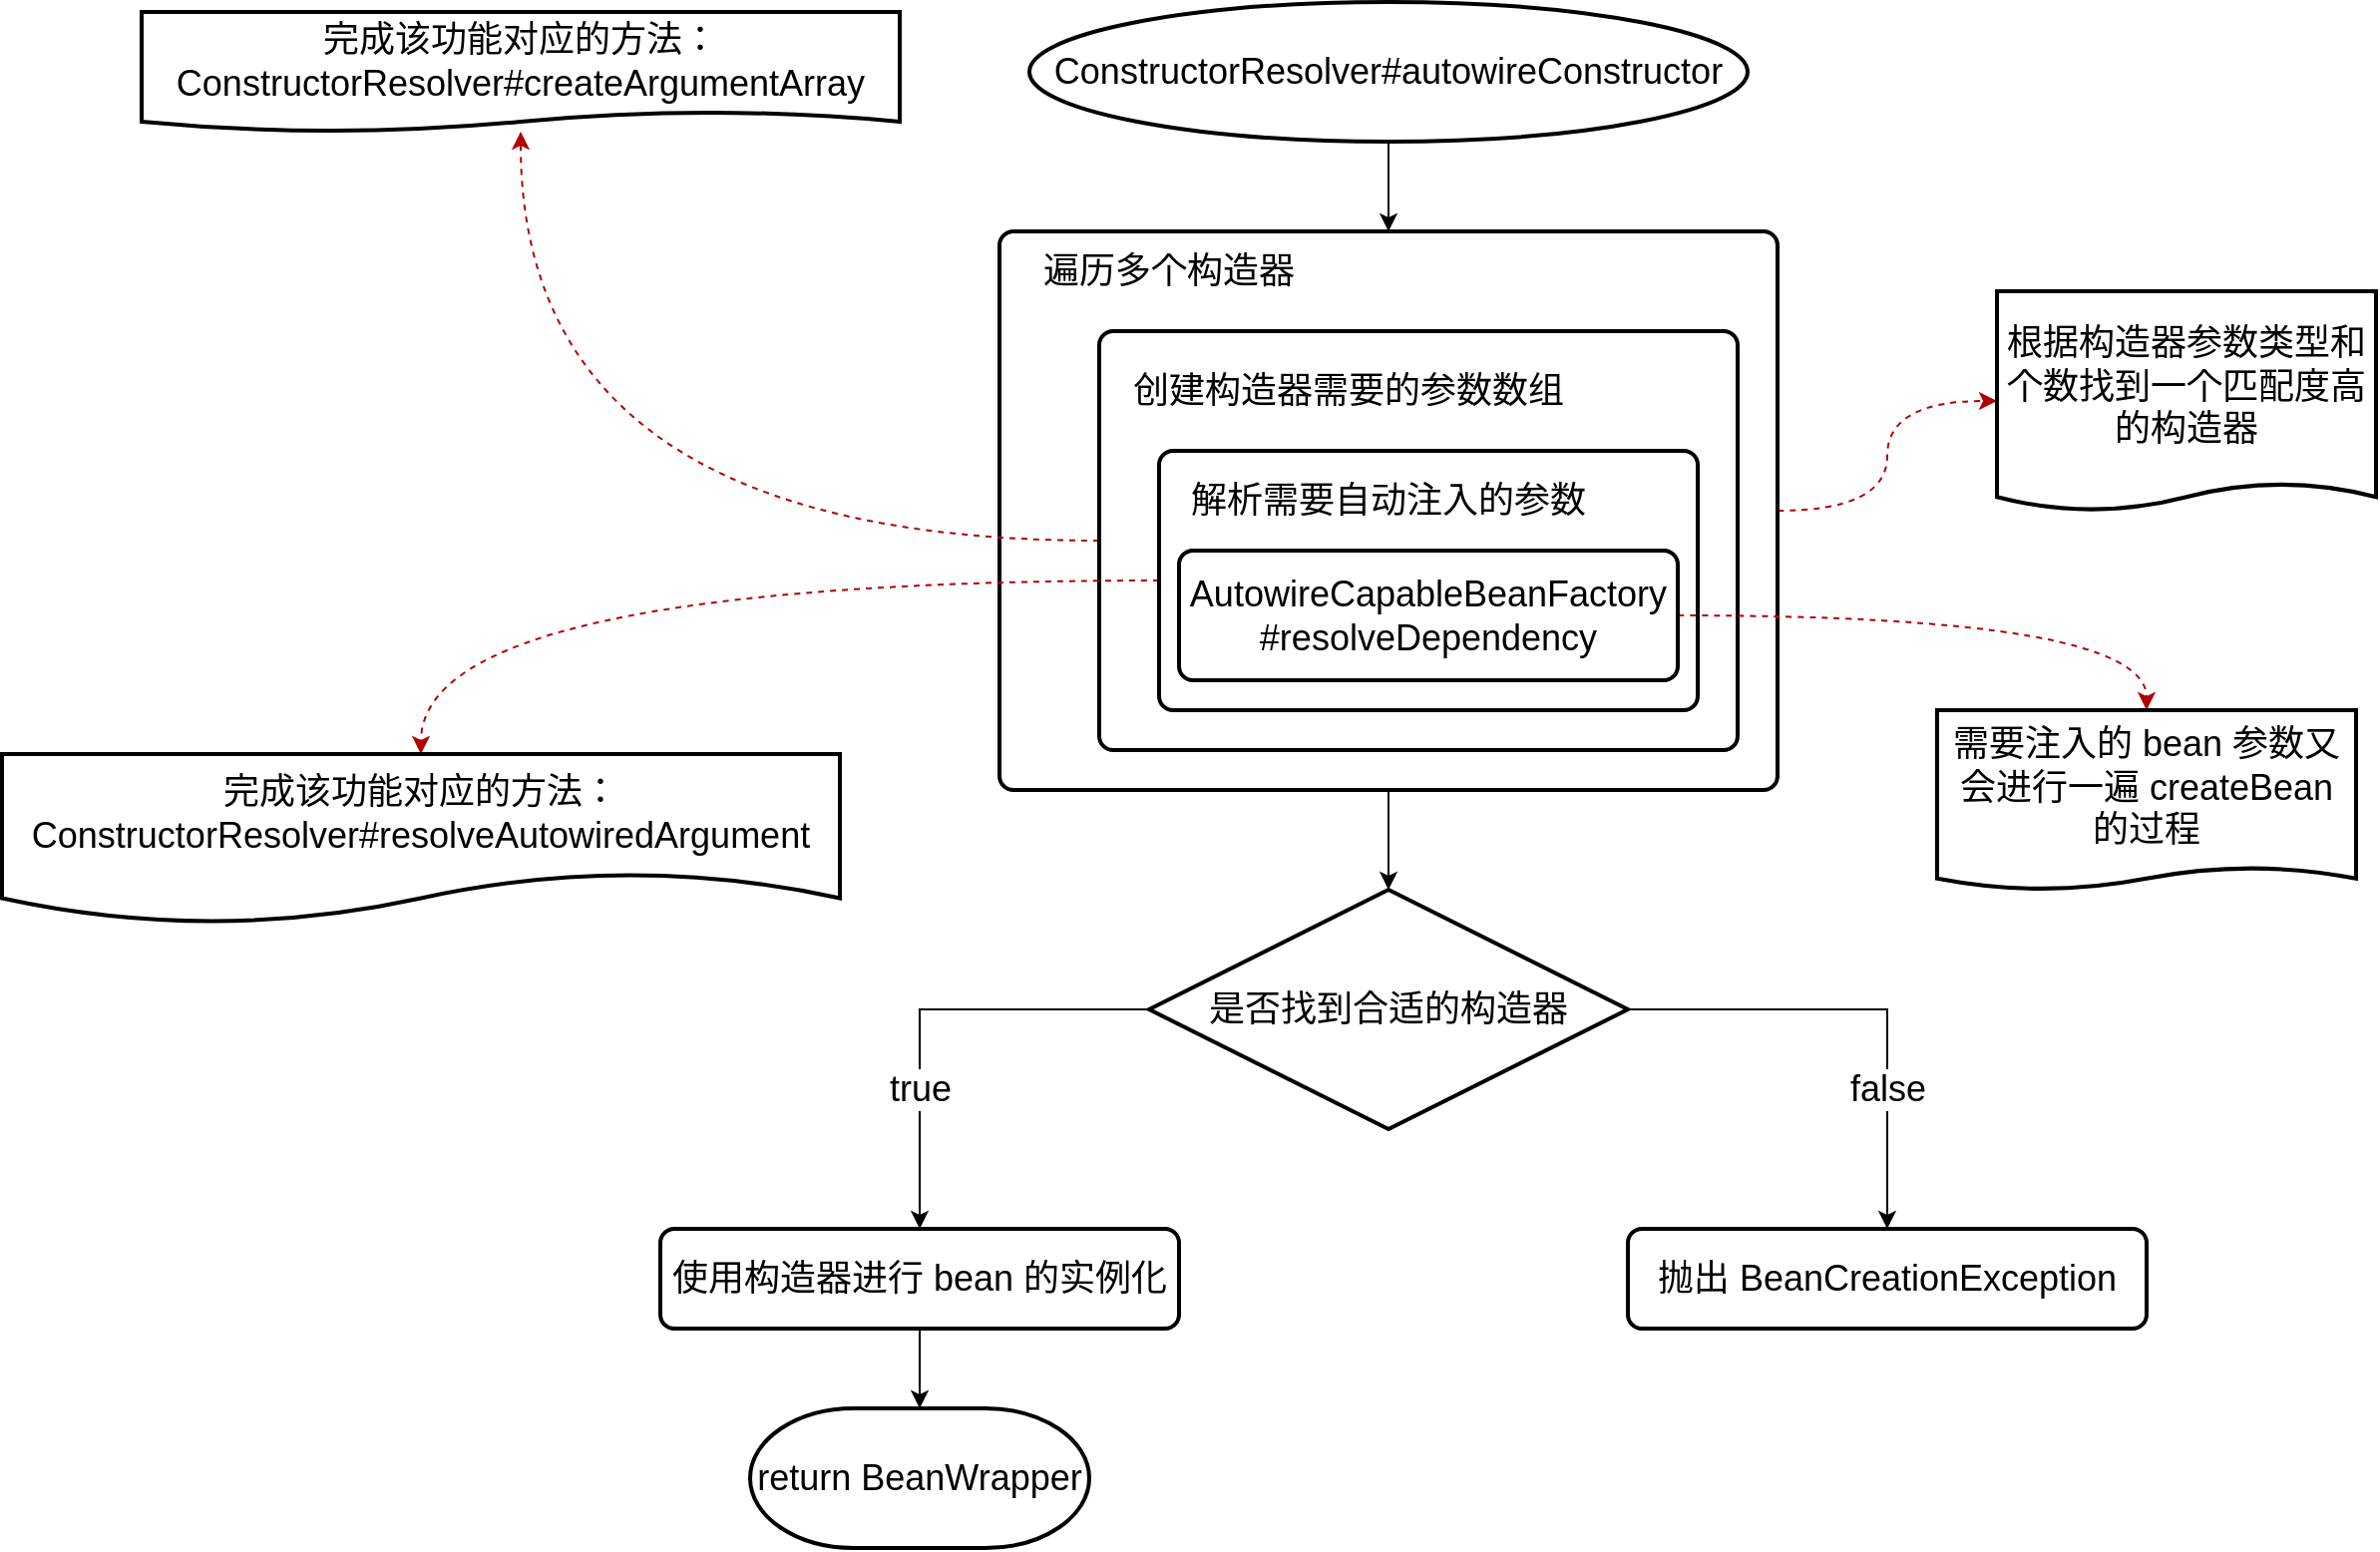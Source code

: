 <mxfile version="20.8.10" type="github">
  <diagram name="第 1 页" id="OaGnfDk5EdA8OH1uygie">
    <mxGraphModel dx="2261" dy="796" grid="1" gridSize="10" guides="1" tooltips="1" connect="1" arrows="1" fold="1" page="1" pageScale="1" pageWidth="827" pageHeight="1169" math="0" shadow="0">
      <root>
        <mxCell id="0" />
        <mxCell id="1" parent="0" />
        <mxCell id="i0wR6J2IRW5RHCVqw8sQ-17" style="edgeStyle=orthogonalEdgeStyle;orthogonalLoop=1;jettySize=auto;html=1;fontSize=18;rounded=0;" edge="1" parent="1" source="i0wR6J2IRW5RHCVqw8sQ-1" target="i0wR6J2IRW5RHCVqw8sQ-3">
          <mxGeometry relative="1" as="geometry" />
        </mxCell>
        <mxCell id="i0wR6J2IRW5RHCVqw8sQ-1" value="&lt;font style=&quot;font-size: 18px;&quot;&gt;ConstructorResolver#autowireConstructor&lt;/font&gt;" style="strokeWidth=2;html=1;shape=mxgraph.flowchart.start_1;whiteSpace=wrap;" vertex="1" parent="1">
          <mxGeometry x="275" y="165" width="360" height="70" as="geometry" />
        </mxCell>
        <mxCell id="i0wR6J2IRW5RHCVqw8sQ-22" value="" style="edgeStyle=orthogonalEdgeStyle;orthogonalLoop=1;jettySize=auto;html=1;fontSize=18;curved=1;fillColor=#e51400;strokeColor=#B20000;dashed=1;" edge="1" parent="1" source="i0wR6J2IRW5RHCVqw8sQ-3" target="i0wR6J2IRW5RHCVqw8sQ-21">
          <mxGeometry relative="1" as="geometry" />
        </mxCell>
        <mxCell id="i0wR6J2IRW5RHCVqw8sQ-24" style="edgeStyle=orthogonalEdgeStyle;curved=1;orthogonalLoop=1;jettySize=auto;html=1;entryX=0.5;entryY=0;entryDx=0;entryDy=0;entryPerimeter=0;fontSize=18;" edge="1" parent="1" source="i0wR6J2IRW5RHCVqw8sQ-3" target="i0wR6J2IRW5RHCVqw8sQ-23">
          <mxGeometry relative="1" as="geometry" />
        </mxCell>
        <mxCell id="i0wR6J2IRW5RHCVqw8sQ-3" value="" style="rounded=1;whiteSpace=wrap;html=1;absoluteArcSize=1;arcSize=14;strokeWidth=2;fontSize=18;" vertex="1" parent="1">
          <mxGeometry x="260" y="280" width="390" height="280" as="geometry" />
        </mxCell>
        <mxCell id="i0wR6J2IRW5RHCVqw8sQ-9" value="" style="edgeStyle=orthogonalEdgeStyle;orthogonalLoop=1;jettySize=auto;html=1;fontSize=18;curved=1;dashed=1;fillColor=#e51400;strokeColor=#B20000;" edge="1" parent="1" source="i0wR6J2IRW5RHCVqw8sQ-4" target="i0wR6J2IRW5RHCVqw8sQ-8">
          <mxGeometry relative="1" as="geometry" />
        </mxCell>
        <mxCell id="i0wR6J2IRW5RHCVqw8sQ-4" value="" style="rounded=1;whiteSpace=wrap;html=1;absoluteArcSize=1;arcSize=14;strokeWidth=2;fontSize=18;" vertex="1" parent="1">
          <mxGeometry x="310" y="330" width="320" height="210" as="geometry" />
        </mxCell>
        <mxCell id="i0wR6J2IRW5RHCVqw8sQ-5" value="遍历多个构造器" style="text;html=1;strokeColor=none;fillColor=none;align=center;verticalAlign=middle;whiteSpace=wrap;rounded=0;fontSize=18;" vertex="1" parent="1">
          <mxGeometry x="270" y="280" width="150" height="40" as="geometry" />
        </mxCell>
        <mxCell id="i0wR6J2IRW5RHCVqw8sQ-6" value="创建构造器需要的参数数组" style="text;html=1;strokeColor=none;fillColor=none;align=center;verticalAlign=middle;whiteSpace=wrap;rounded=0;fontSize=18;" vertex="1" parent="1">
          <mxGeometry x="320" y="350" width="230" height="20" as="geometry" />
        </mxCell>
        <mxCell id="i0wR6J2IRW5RHCVqw8sQ-11" value="" style="edgeStyle=orthogonalEdgeStyle;orthogonalLoop=1;jettySize=auto;html=1;fontSize=18;curved=1;dashed=1;fillColor=#e51400;strokeColor=#B20000;" edge="1" parent="1" source="i0wR6J2IRW5RHCVqw8sQ-7" target="i0wR6J2IRW5RHCVqw8sQ-10">
          <mxGeometry relative="1" as="geometry" />
        </mxCell>
        <mxCell id="i0wR6J2IRW5RHCVqw8sQ-7" value="" style="rounded=1;whiteSpace=wrap;html=1;absoluteArcSize=1;arcSize=14;strokeWidth=2;fontSize=18;" vertex="1" parent="1">
          <mxGeometry x="340" y="390" width="270" height="130" as="geometry" />
        </mxCell>
        <mxCell id="i0wR6J2IRW5RHCVqw8sQ-8" value="完成该功能对应的方法：&lt;br&gt;ConstructorResolver#createArgumentArray" style="shape=document;whiteSpace=wrap;html=1;boundedLbl=1;fontSize=18;rounded=1;arcSize=14;strokeWidth=2;size=0.167;" vertex="1" parent="1">
          <mxGeometry x="-170" y="170" width="380" height="60" as="geometry" />
        </mxCell>
        <mxCell id="i0wR6J2IRW5RHCVqw8sQ-10" value="完成该功能对应的方法：&lt;br&gt;ConstructorResolver#resolveAutowiredArgument" style="shape=document;whiteSpace=wrap;html=1;boundedLbl=1;fontSize=18;rounded=1;arcSize=14;strokeWidth=2;" vertex="1" parent="1">
          <mxGeometry x="-240" y="542" width="420" height="85" as="geometry" />
        </mxCell>
        <mxCell id="i0wR6J2IRW5RHCVqw8sQ-13" value="解析需要自动注入的参数" style="text;html=1;strokeColor=none;fillColor=none;align=center;verticalAlign=middle;whiteSpace=wrap;rounded=0;fontSize=18;" vertex="1" parent="1">
          <mxGeometry x="350" y="400" width="210" height="30" as="geometry" />
        </mxCell>
        <mxCell id="i0wR6J2IRW5RHCVqw8sQ-16" value="" style="edgeStyle=orthogonalEdgeStyle;orthogonalLoop=1;jettySize=auto;html=1;fontSize=18;curved=1;dashed=1;fillColor=#e51400;strokeColor=#B20000;" edge="1" parent="1" source="i0wR6J2IRW5RHCVqw8sQ-14" target="i0wR6J2IRW5RHCVqw8sQ-15">
          <mxGeometry relative="1" as="geometry" />
        </mxCell>
        <mxCell id="i0wR6J2IRW5RHCVqw8sQ-14" value="AutowireCapableBeanFactory&lt;br&gt;#resolveDependency" style="rounded=1;whiteSpace=wrap;html=1;absoluteArcSize=1;arcSize=14;strokeWidth=2;fontSize=18;" vertex="1" parent="1">
          <mxGeometry x="350" y="440" width="250" height="65" as="geometry" />
        </mxCell>
        <mxCell id="i0wR6J2IRW5RHCVqw8sQ-15" value="需要注入的 bean 参数又会进行一遍 createBean 的过程" style="shape=document;whiteSpace=wrap;html=1;boundedLbl=1;fontSize=18;rounded=1;arcSize=14;strokeWidth=2;size=0.125;" vertex="1" parent="1">
          <mxGeometry x="730" y="520" width="210" height="90" as="geometry" />
        </mxCell>
        <mxCell id="i0wR6J2IRW5RHCVqw8sQ-21" value="根据构造器参数类型和个数找到一个匹配度高的构造器" style="shape=document;whiteSpace=wrap;html=1;boundedLbl=1;fontSize=18;rounded=1;arcSize=14;strokeWidth=2;size=0.125;" vertex="1" parent="1">
          <mxGeometry x="760" y="310" width="190" height="110" as="geometry" />
        </mxCell>
        <mxCell id="i0wR6J2IRW5RHCVqw8sQ-28" value="true" style="edgeStyle=orthogonalEdgeStyle;orthogonalLoop=1;jettySize=auto;html=1;fontSize=18;rounded=0;exitX=0;exitY=0.5;exitDx=0;exitDy=0;exitPerimeter=0;" edge="1" parent="1" source="i0wR6J2IRW5RHCVqw8sQ-23" target="i0wR6J2IRW5RHCVqw8sQ-26">
          <mxGeometry x="0.378" relative="1" as="geometry">
            <mxPoint as="offset" />
          </mxGeometry>
        </mxCell>
        <mxCell id="i0wR6J2IRW5RHCVqw8sQ-29" value="false" style="edgeStyle=orthogonalEdgeStyle;rounded=0;orthogonalLoop=1;jettySize=auto;html=1;fontSize=18;exitX=1;exitY=0.5;exitDx=0;exitDy=0;exitPerimeter=0;" edge="1" parent="1" source="i0wR6J2IRW5RHCVqw8sQ-23" target="i0wR6J2IRW5RHCVqw8sQ-27">
          <mxGeometry x="0.417" relative="1" as="geometry">
            <mxPoint x="560" y="680" as="sourcePoint" />
            <mxPoint as="offset" />
          </mxGeometry>
        </mxCell>
        <mxCell id="i0wR6J2IRW5RHCVqw8sQ-23" value="是否找到合适的构造器" style="strokeWidth=2;html=1;shape=mxgraph.flowchart.decision;whiteSpace=wrap;fontSize=18;" vertex="1" parent="1">
          <mxGeometry x="335" y="610" width="240" height="120" as="geometry" />
        </mxCell>
        <mxCell id="i0wR6J2IRW5RHCVqw8sQ-31" style="edgeStyle=orthogonalEdgeStyle;rounded=0;orthogonalLoop=1;jettySize=auto;html=1;entryX=0.5;entryY=0;entryDx=0;entryDy=0;entryPerimeter=0;fontSize=18;" edge="1" parent="1" source="i0wR6J2IRW5RHCVqw8sQ-26" target="i0wR6J2IRW5RHCVqw8sQ-30">
          <mxGeometry relative="1" as="geometry" />
        </mxCell>
        <mxCell id="i0wR6J2IRW5RHCVqw8sQ-26" value="使用构造器进行 bean 的实例化" style="rounded=1;whiteSpace=wrap;html=1;absoluteArcSize=1;arcSize=14;strokeWidth=2;fontSize=18;" vertex="1" parent="1">
          <mxGeometry x="90" y="780" width="260" height="50" as="geometry" />
        </mxCell>
        <mxCell id="i0wR6J2IRW5RHCVqw8sQ-27" value="抛出&amp;nbsp;BeanCreationException" style="rounded=1;whiteSpace=wrap;html=1;absoluteArcSize=1;arcSize=14;strokeWidth=2;fontSize=18;" vertex="1" parent="1">
          <mxGeometry x="575" y="780" width="260" height="50" as="geometry" />
        </mxCell>
        <mxCell id="i0wR6J2IRW5RHCVqw8sQ-30" value="return&amp;nbsp;BeanWrapper" style="strokeWidth=2;html=1;shape=mxgraph.flowchart.terminator;whiteSpace=wrap;fontSize=18;" vertex="1" parent="1">
          <mxGeometry x="135" y="870" width="170" height="70" as="geometry" />
        </mxCell>
      </root>
    </mxGraphModel>
  </diagram>
</mxfile>
